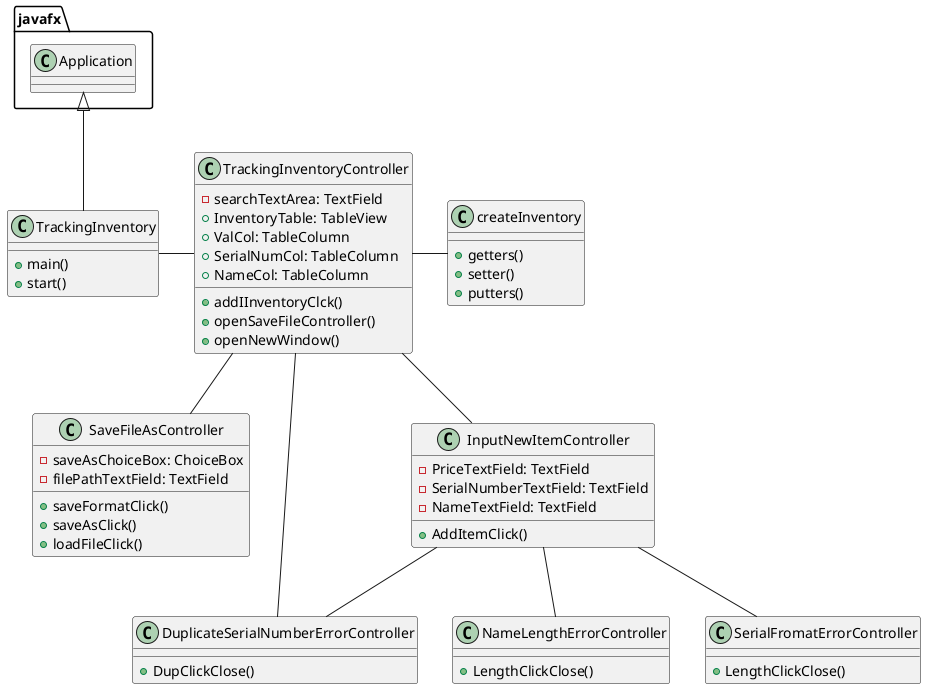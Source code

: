 @startuml
'https://plantuml.com/class-diagram

class TrackingInventory
{
    + main()
    + start()
}

class TrackingInventoryController
{
    - searchTextArea: TextField
    + InventoryTable: TableView
    + ValCol: TableColumn
    + SerialNumCol: TableColumn
    + NameCol: TableColumn

    + addIInventoryClck()
    + openSaveFileController()
    + openNewWindow()
}

class SaveFileAsController
{
    - saveAsChoiceBox: ChoiceBox
    - filePathTextField: TextField

    + saveFormatClick()
    + saveAsClick()
    + loadFileClick()
}

class InputNewItemController
{
    - PriceTextField: TextField
    - SerialNumberTextField: TextField
    - NameTextField: TextField

    + AddItemClick()
}

class DuplicateSerialNumberErrorController
{
    + DupClickClose()
}

class NameLengthErrorController
{
    + LengthClickClose()
}

class SerialFromatErrorController
{
    + LengthClickClose()
}

class createInventory
{
    +getters()
    +setter()
    +putters()
}

javafx.Application <|-- TrackingInventory

TrackingInventory - TrackingInventoryController
TrackingInventoryController - createInventory
TrackingInventoryController -- SaveFileAsController
TrackingInventoryController -- InputNewItemController
TrackingInventoryController -- DuplicateSerialNumberErrorController
InputNewItemController -- DuplicateSerialNumberErrorController
InputNewItemController -- NameLengthErrorController
InputNewItemController -- SerialFromatErrorController

@enduml